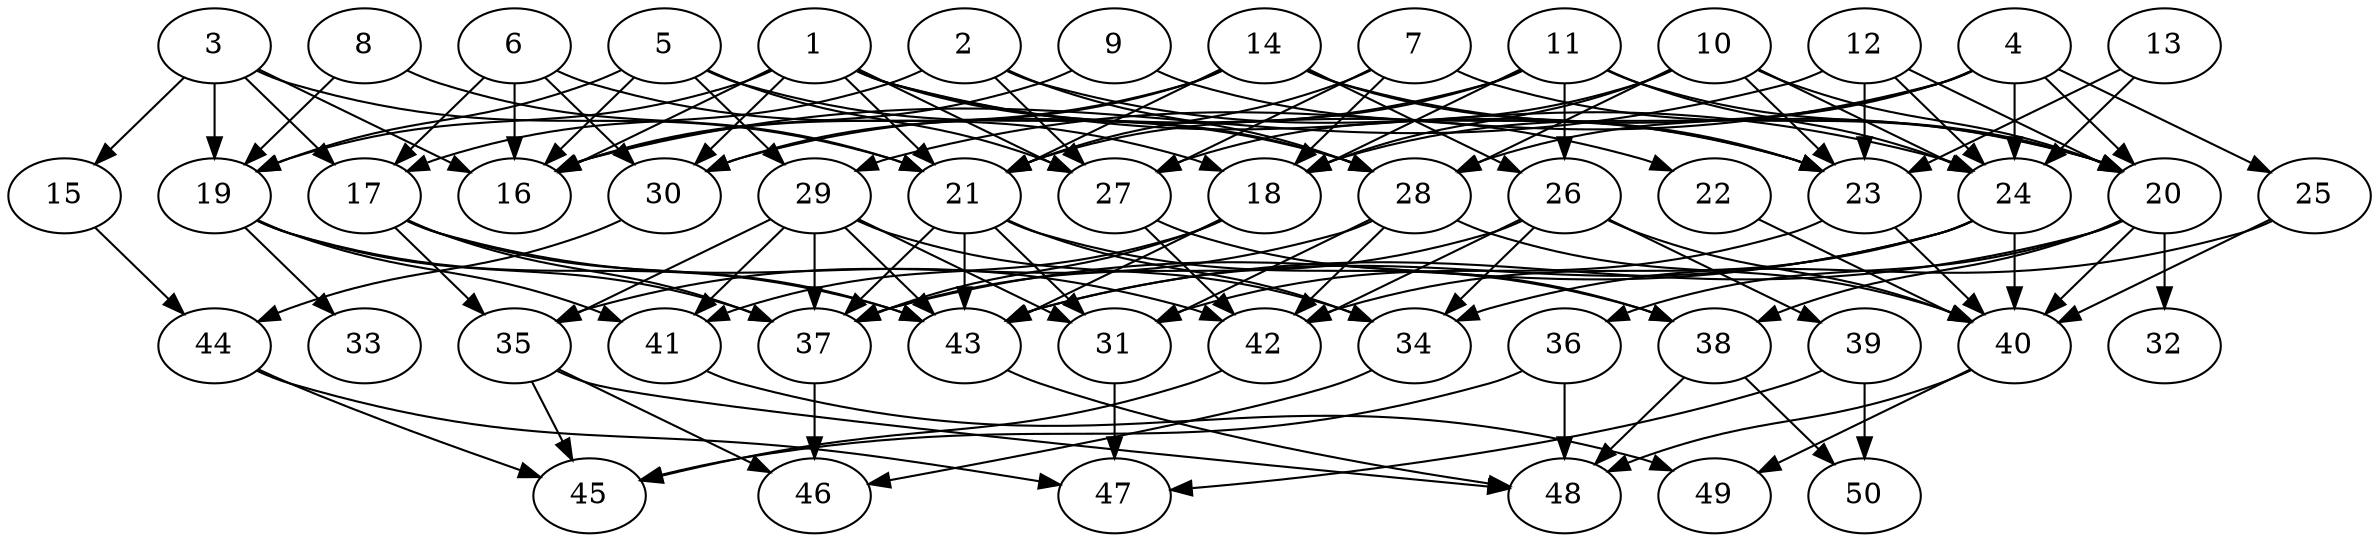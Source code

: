 // DAG automatically generated by daggen at Thu Oct  3 14:07:57 2019
// ./daggen --dot -n 50 --ccr 0.3 --fat 0.7 --regular 0.9 --density 0.5 --mindata 5242880 --maxdata 52428800 
digraph G {
  1 [size="89156267", alpha="0.17", expect_size="26746880"] 
  1 -> 16 [size ="26746880"]
  1 -> 19 [size ="26746880"]
  1 -> 21 [size ="26746880"]
  1 -> 22 [size ="26746880"]
  1 -> 24 [size ="26746880"]
  1 -> 27 [size ="26746880"]
  1 -> 28 [size ="26746880"]
  1 -> 30 [size ="26746880"]
  2 [size="45981013", alpha="0.12", expect_size="13794304"] 
  2 -> 17 [size ="13794304"]
  2 -> 23 [size ="13794304"]
  2 -> 27 [size ="13794304"]
  2 -> 28 [size ="13794304"]
  3 [size="115432107", alpha="0.02", expect_size="34629632"] 
  3 -> 15 [size ="34629632"]
  3 -> 16 [size ="34629632"]
  3 -> 17 [size ="34629632"]
  3 -> 19 [size ="34629632"]
  3 -> 21 [size ="34629632"]
  4 [size="101277013", alpha="0.16", expect_size="30383104"] 
  4 -> 18 [size ="30383104"]
  4 -> 20 [size ="30383104"]
  4 -> 24 [size ="30383104"]
  4 -> 25 [size ="30383104"]
  4 -> 28 [size ="30383104"]
  4 -> 29 [size ="30383104"]
  5 [size="135195307", alpha="0.18", expect_size="40558592"] 
  5 -> 16 [size ="40558592"]
  5 -> 19 [size ="40558592"]
  5 -> 27 [size ="40558592"]
  5 -> 28 [size ="40558592"]
  5 -> 29 [size ="40558592"]
  6 [size="34385920", alpha="0.11", expect_size="10315776"] 
  6 -> 16 [size ="10315776"]
  6 -> 17 [size ="10315776"]
  6 -> 18 [size ="10315776"]
  6 -> 30 [size ="10315776"]
  7 [size="153794560", alpha="0.16", expect_size="46138368"] 
  7 -> 18 [size ="46138368"]
  7 -> 20 [size ="46138368"]
  7 -> 21 [size ="46138368"]
  7 -> 27 [size ="46138368"]
  8 [size="110680747", alpha="0.18", expect_size="33204224"] 
  8 -> 19 [size ="33204224"]
  8 -> 21 [size ="33204224"]
  9 [size="107130880", alpha="0.14", expect_size="32139264"] 
  9 -> 16 [size ="32139264"]
  9 -> 23 [size ="32139264"]
  10 [size="163604480", alpha="0.17", expect_size="49081344"] 
  10 -> 18 [size ="49081344"]
  10 -> 20 [size ="49081344"]
  10 -> 23 [size ="49081344"]
  10 -> 24 [size ="49081344"]
  10 -> 27 [size ="49081344"]
  10 -> 28 [size ="49081344"]
  11 [size="90316800", alpha="0.09", expect_size="27095040"] 
  11 -> 18 [size ="27095040"]
  11 -> 20 [size ="27095040"]
  11 -> 21 [size ="27095040"]
  11 -> 24 [size ="27095040"]
  11 -> 26 [size ="27095040"]
  11 -> 30 [size ="27095040"]
  12 [size="70075733", alpha="0.10", expect_size="21022720"] 
  12 -> 16 [size ="21022720"]
  12 -> 20 [size ="21022720"]
  12 -> 23 [size ="21022720"]
  12 -> 24 [size ="21022720"]
  13 [size="161914880", alpha="0.05", expect_size="48574464"] 
  13 -> 23 [size ="48574464"]
  13 -> 24 [size ="48574464"]
  14 [size="20497067", alpha="0.18", expect_size="6149120"] 
  14 -> 16 [size ="6149120"]
  14 -> 20 [size ="6149120"]
  14 -> 21 [size ="6149120"]
  14 -> 23 [size ="6149120"]
  14 -> 26 [size ="6149120"]
  14 -> 30 [size ="6149120"]
  15 [size="147783680", alpha="0.12", expect_size="44335104"] 
  15 -> 44 [size ="44335104"]
  16 [size="134925653", alpha="0.02", expect_size="40477696"] 
  17 [size="63078400", alpha="0.15", expect_size="18923520"] 
  17 -> 35 [size ="18923520"]
  17 -> 37 [size ="18923520"]
  17 -> 42 [size ="18923520"]
  17 -> 43 [size ="18923520"]
  18 [size="32133120", alpha="0.07", expect_size="9639936"] 
  18 -> 37 [size ="9639936"]
  18 -> 41 [size ="9639936"]
  18 -> 43 [size ="9639936"]
  19 [size="170123947", alpha="0.09", expect_size="51037184"] 
  19 -> 33 [size ="51037184"]
  19 -> 37 [size ="51037184"]
  19 -> 41 [size ="51037184"]
  19 -> 43 [size ="51037184"]
  20 [size="123088213", alpha="0.08", expect_size="36926464"] 
  20 -> 32 [size ="36926464"]
  20 -> 36 [size ="36926464"]
  20 -> 38 [size ="36926464"]
  20 -> 40 [size ="36926464"]
  20 -> 43 [size ="36926464"]
  21 [size="102642347", alpha="0.16", expect_size="30792704"] 
  21 -> 31 [size ="30792704"]
  21 -> 34 [size ="30792704"]
  21 -> 37 [size ="30792704"]
  21 -> 38 [size ="30792704"]
  21 -> 43 [size ="30792704"]
  22 [size="170250240", alpha="0.08", expect_size="51075072"] 
  22 -> 40 [size ="51075072"]
  23 [size="93788160", alpha="0.13", expect_size="28136448"] 
  23 -> 31 [size ="28136448"]
  23 -> 40 [size ="28136448"]
  24 [size="131314347", alpha="0.08", expect_size="39394304"] 
  24 -> 37 [size ="39394304"]
  24 -> 40 [size ="39394304"]
  24 -> 42 [size ="39394304"]
  24 -> 43 [size ="39394304"]
  25 [size="112721920", alpha="0.18", expect_size="33816576"] 
  25 -> 34 [size ="33816576"]
  25 -> 40 [size ="33816576"]
  26 [size="50104320", alpha="0.10", expect_size="15031296"] 
  26 -> 34 [size ="15031296"]
  26 -> 37 [size ="15031296"]
  26 -> 39 [size ="15031296"]
  26 -> 40 [size ="15031296"]
  26 -> 42 [size ="15031296"]
  27 [size="64051200", alpha="0.19", expect_size="19215360"] 
  27 -> 38 [size ="19215360"]
  27 -> 42 [size ="19215360"]
  28 [size="22633813", alpha="0.01", expect_size="6790144"] 
  28 -> 31 [size ="6790144"]
  28 -> 35 [size ="6790144"]
  28 -> 40 [size ="6790144"]
  28 -> 42 [size ="6790144"]
  29 [size="79018667", alpha="0.13", expect_size="23705600"] 
  29 -> 31 [size ="23705600"]
  29 -> 34 [size ="23705600"]
  29 -> 35 [size ="23705600"]
  29 -> 37 [size ="23705600"]
  29 -> 41 [size ="23705600"]
  29 -> 43 [size ="23705600"]
  30 [size="147397973", alpha="0.05", expect_size="44219392"] 
  30 -> 44 [size ="44219392"]
  31 [size="52155733", alpha="0.05", expect_size="15646720"] 
  31 -> 47 [size ="15646720"]
  32 [size="22268587", alpha="0.13", expect_size="6680576"] 
  33 [size="86241280", alpha="0.18", expect_size="25872384"] 
  34 [size="27456853", alpha="0.04", expect_size="8237056"] 
  34 -> 46 [size ="8237056"]
  35 [size="87002453", alpha="0.07", expect_size="26100736"] 
  35 -> 45 [size ="26100736"]
  35 -> 46 [size ="26100736"]
  35 -> 48 [size ="26100736"]
  36 [size="68031147", alpha="0.04", expect_size="20409344"] 
  36 -> 45 [size ="20409344"]
  36 -> 48 [size ="20409344"]
  37 [size="144735573", alpha="0.08", expect_size="43420672"] 
  37 -> 46 [size ="43420672"]
  38 [size="138864640", alpha="0.13", expect_size="41659392"] 
  38 -> 48 [size ="41659392"]
  38 -> 50 [size ="41659392"]
  39 [size="143622827", alpha="0.18", expect_size="43086848"] 
  39 -> 47 [size ="43086848"]
  39 -> 50 [size ="43086848"]
  40 [size="91378347", alpha="0.16", expect_size="27413504"] 
  40 -> 48 [size ="27413504"]
  40 -> 49 [size ="27413504"]
  41 [size="128266240", alpha="0.04", expect_size="38479872"] 
  41 -> 49 [size ="38479872"]
  42 [size="169840640", alpha="0.13", expect_size="50952192"] 
  42 -> 45 [size ="50952192"]
  43 [size="111414613", alpha="0.11", expect_size="33424384"] 
  43 -> 48 [size ="33424384"]
  44 [size="97433600", alpha="0.03", expect_size="29230080"] 
  44 -> 45 [size ="29230080"]
  44 -> 47 [size ="29230080"]
  45 [size="130911573", alpha="0.08", expect_size="39273472"] 
  46 [size="27593387", alpha="0.17", expect_size="8278016"] 
  47 [size="62208000", alpha="0.11", expect_size="18662400"] 
  48 [size="123081387", alpha="0.07", expect_size="36924416"] 
  49 [size="67580587", alpha="0.10", expect_size="20274176"] 
  50 [size="48353280", alpha="0.09", expect_size="14505984"] 
}
